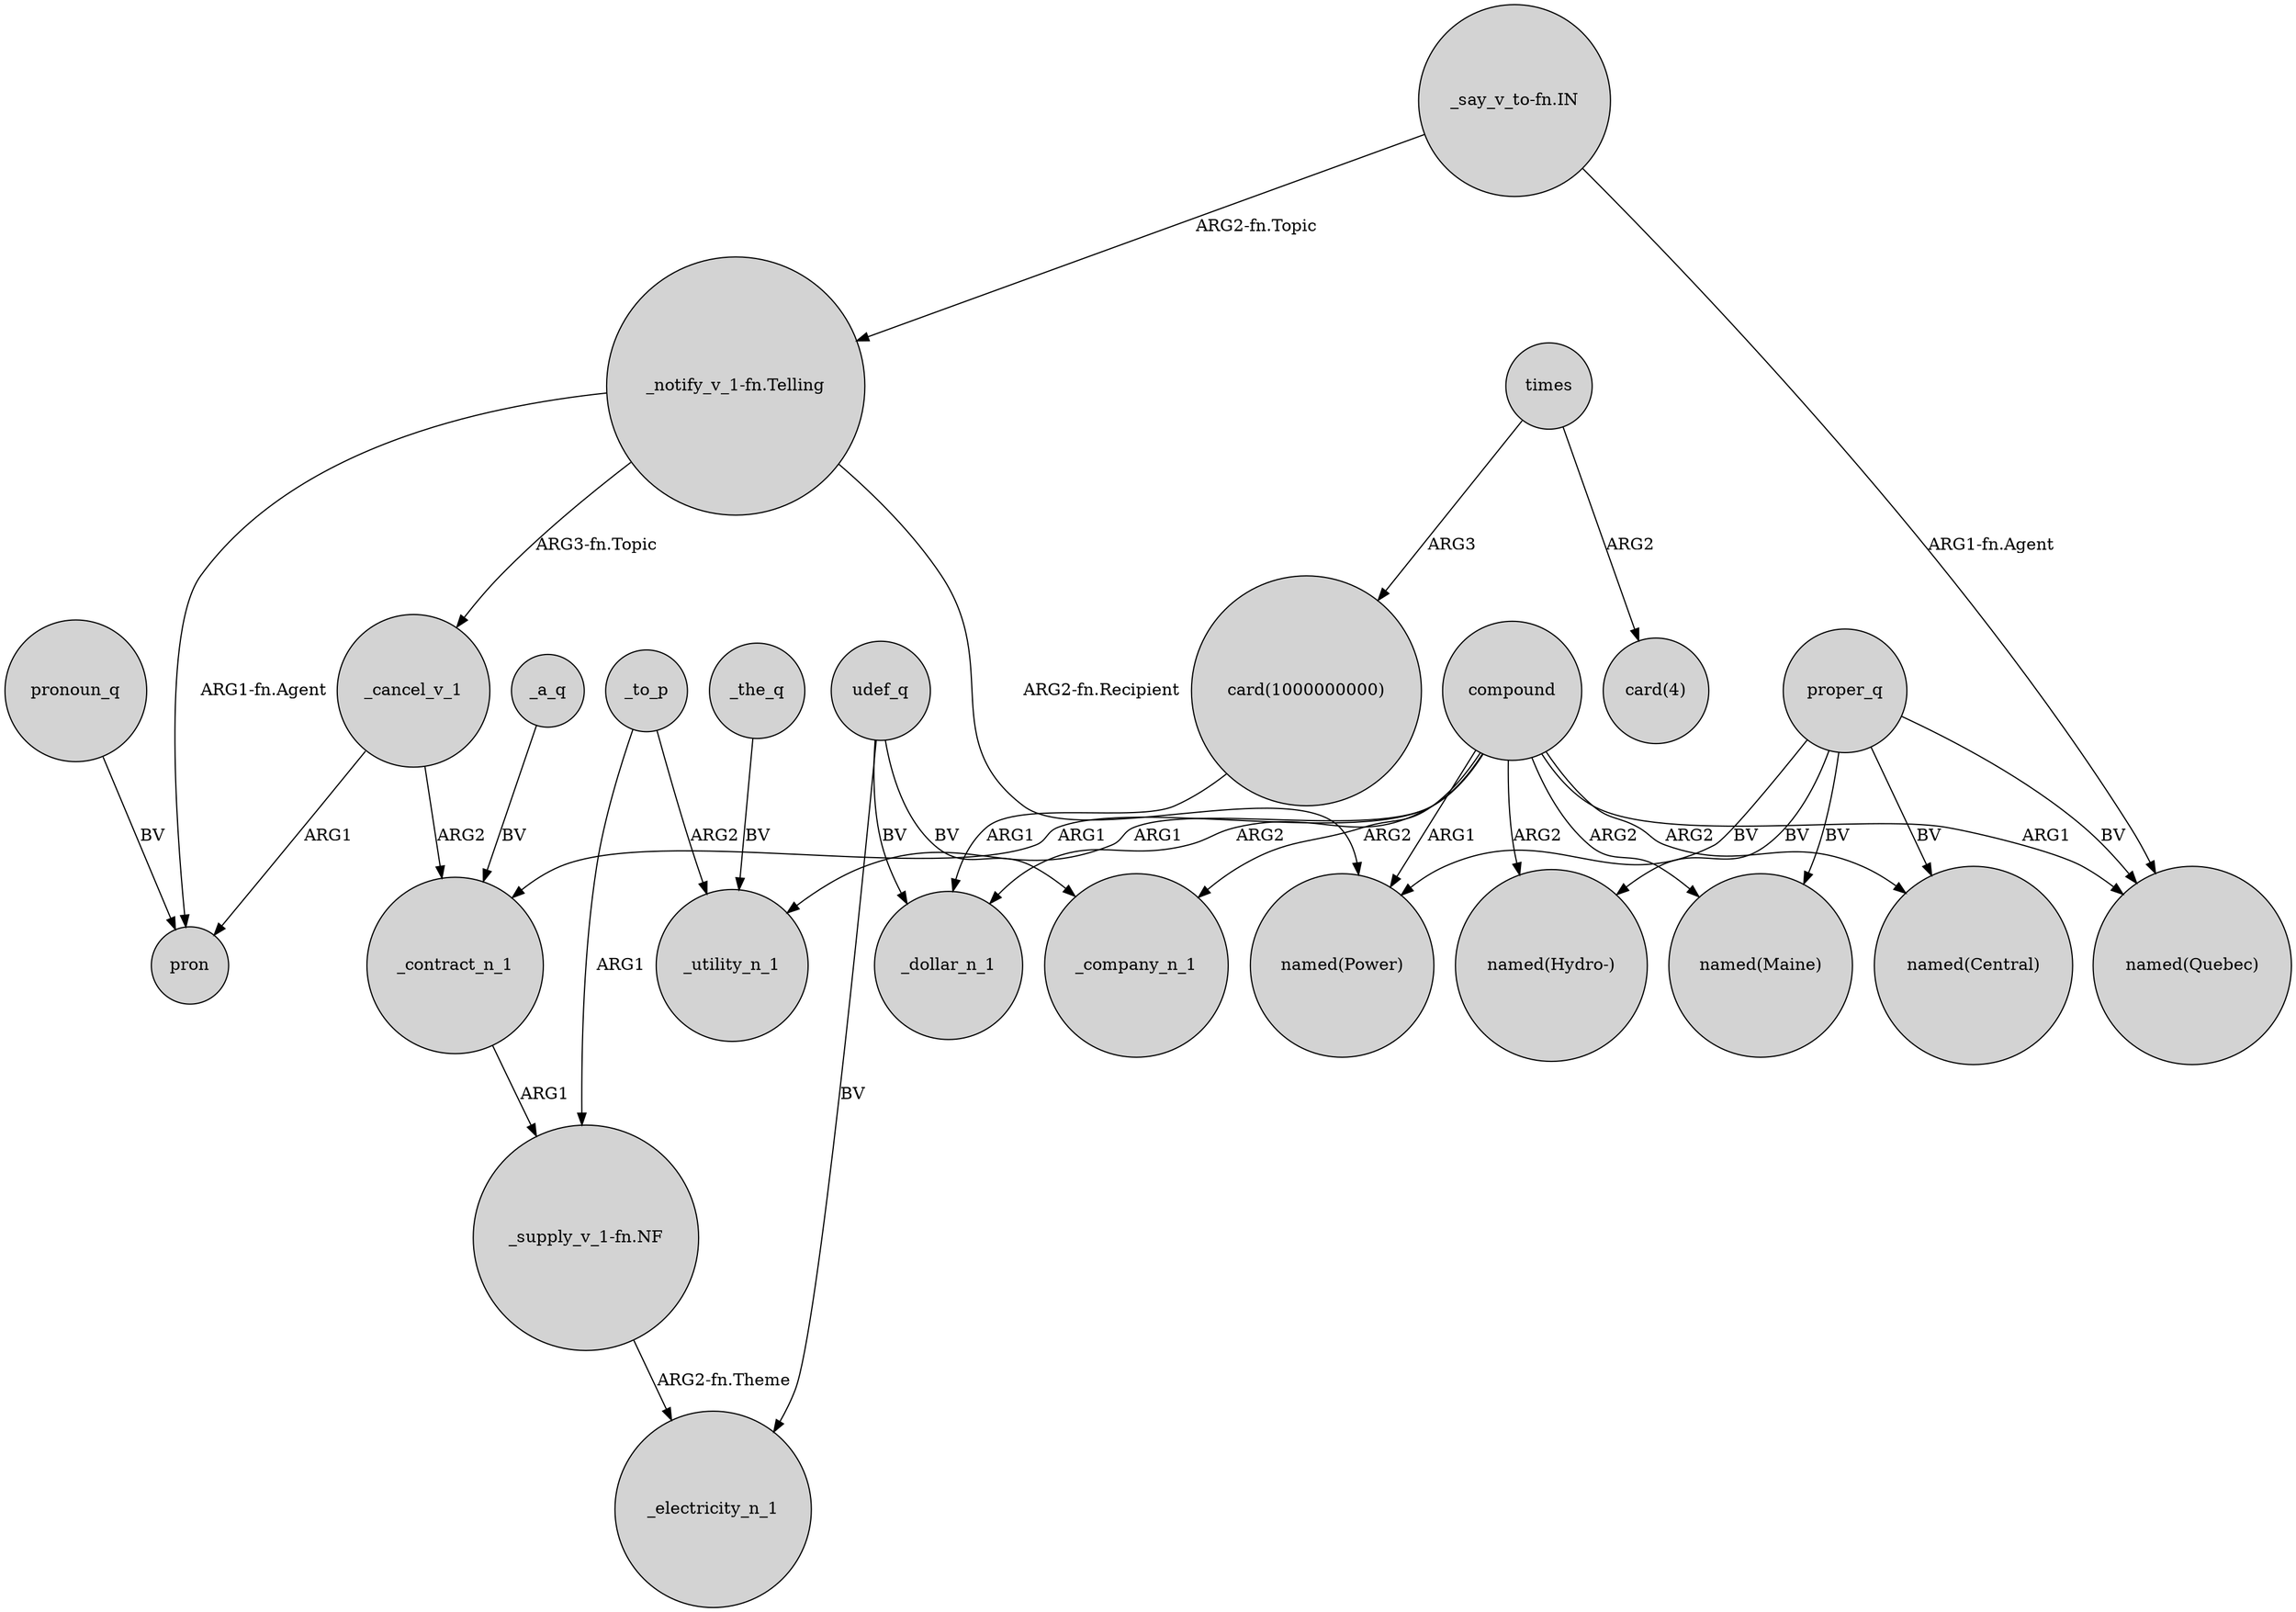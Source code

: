 digraph {
	node [shape=circle style=filled]
	compound -> "named(Power)" [label=ARG1]
	"_notify_v_1-fn.Telling" -> "named(Power)" [label="ARG2-fn.Recipient"]
	compound -> "named(Central)" [label=ARG2]
	compound -> _company_n_1 [label=ARG2]
	_contract_n_1 -> "_supply_v_1-fn.NF" [label=ARG1]
	proper_q -> "named(Quebec)" [label=BV]
	compound -> "named(Quebec)" [label=ARG1]
	udef_q -> _electricity_n_1 [label=BV]
	compound -> _contract_n_1 [label=ARG1]
	_a_q -> _contract_n_1 [label=BV]
	"_supply_v_1-fn.NF" -> _electricity_n_1 [label="ARG2-fn.Theme"]
	proper_q -> "named(Hydro-)" [label=BV]
	_cancel_v_1 -> pron [label=ARG1]
	proper_q -> "named(Maine)" [label=BV]
	times -> "card(1000000000)" [label=ARG3]
	"_say_v_to-fn.IN" -> "named(Quebec)" [label="ARG1-fn.Agent"]
	_cancel_v_1 -> _contract_n_1 [label=ARG2]
	pronoun_q -> pron [label=BV]
	times -> "card(4)" [label=ARG2]
	proper_q -> "named(Central)" [label=BV]
	_the_q -> _utility_n_1 [label=BV]
	_to_p -> "_supply_v_1-fn.NF" [label=ARG1]
	"_say_v_to-fn.IN" -> "_notify_v_1-fn.Telling" [label="ARG2-fn.Topic"]
	"_notify_v_1-fn.Telling" -> _cancel_v_1 [label="ARG3-fn.Topic"]
	compound -> _utility_n_1 [label=ARG1]
	proper_q -> "named(Power)" [label=BV]
	compound -> "named(Hydro-)" [label=ARG2]
	"card(1000000000)" -> _dollar_n_1 [label=ARG1]
	compound -> _dollar_n_1 [label=ARG2]
	_to_p -> _utility_n_1 [label=ARG2]
	udef_q -> _company_n_1 [label=BV]
	udef_q -> _dollar_n_1 [label=BV]
	compound -> "named(Maine)" [label=ARG2]
	"_notify_v_1-fn.Telling" -> pron [label="ARG1-fn.Agent"]
}
